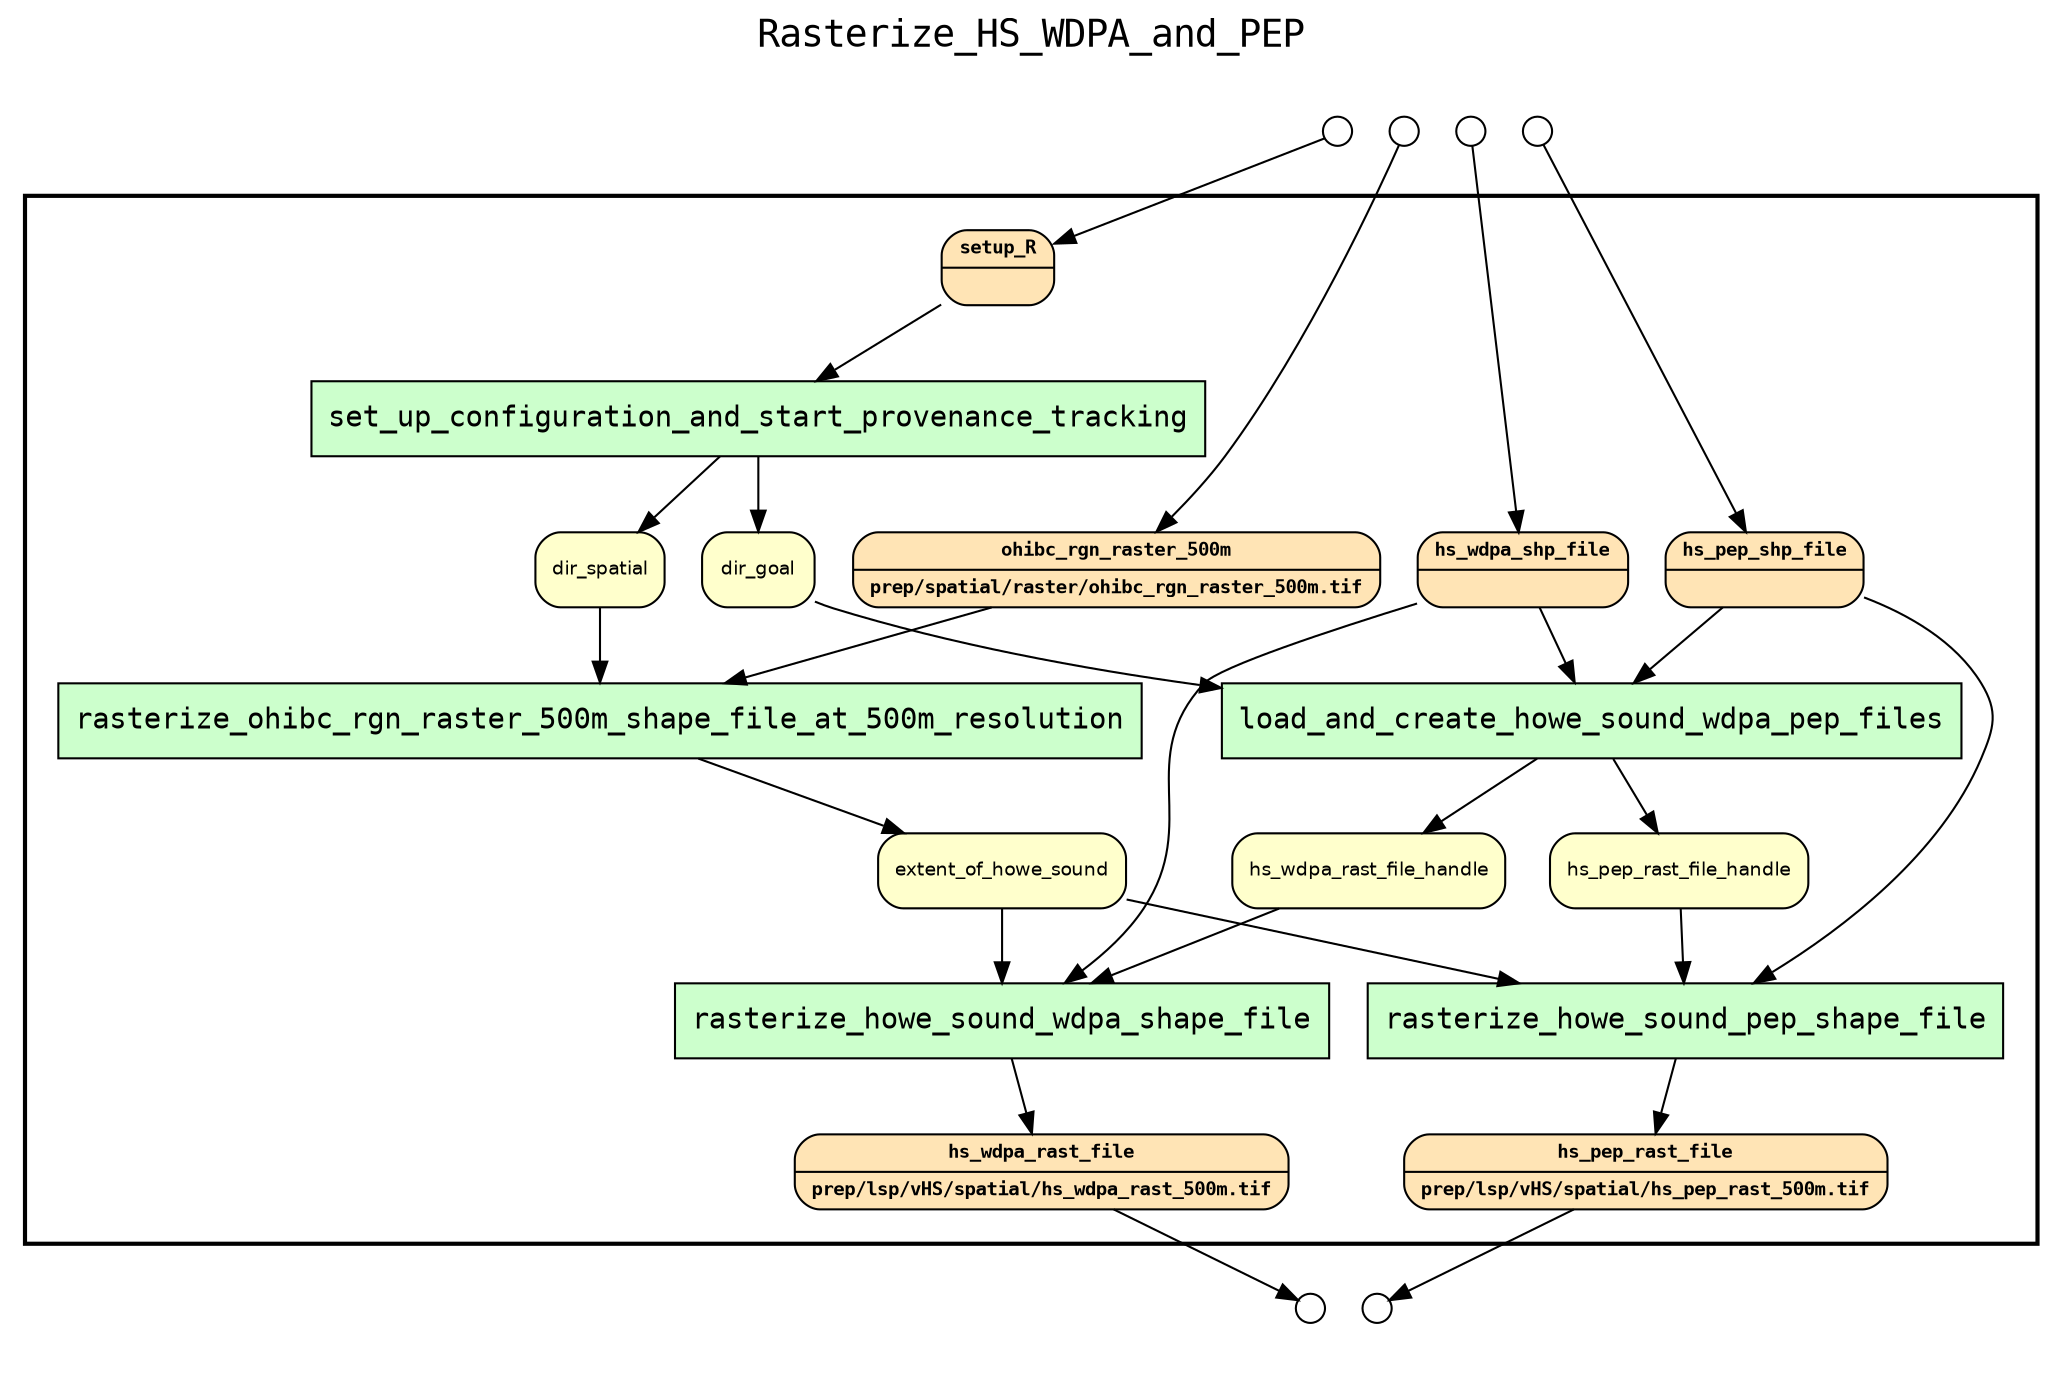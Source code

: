 
digraph yw_data_view {
rankdir=TB
fontname=Courier; fontsize=18; labelloc=t
label="Rasterize_HS_WDPA_and_PEP"
subgraph cluster_workflow { label=""; color=black; penwidth=2
subgraph cluster_workflow_inner { label=""; color=white
node[shape=box style="filled" fillcolor="#CCFFCC" peripheries=1 fontname=Courier]
set_up_configuration_and_start_provenance_tracking
rasterize_ohibc_rgn_raster_500m_shape_file_at_500m_resolution
load_and_create_howe_sound_wdpa_pep_files
rasterize_howe_sound_wdpa_shape_file
rasterize_howe_sound_pep_shape_file
node[shape=box style="filled" fillcolor="#CCFFCC" peripheries=1 fontname=Courier]
node[shape=box style="rounded,filled" fillcolor="#FFE4B5" peripheries=1 fontname="Courier-Bold" fontsize=9]
setup_R[shape=record rankdir=LR label="{<f0> setup_R |<f1>}"]
ohibc_rgn_raster_500m[shape=record rankdir=LR label="{<f0> ohibc_rgn_raster_500m |<f1>prep/spatial/raster/ohibc_rgn_raster_500m.tif\l}"]
hs_wdpa_shp_file[shape=record rankdir=LR label="{<f0> hs_wdpa_shp_file |<f1>}"]
hs_pep_shp_file[shape=record rankdir=LR label="{<f0> hs_pep_shp_file |<f1>}"]
node[shape=box style="rounded,filled" fillcolor="#FFFFCC" peripheries=1 fontname=Helvetica]
dir_spatial
dir_goal
extent_of_howe_sound
hs_wdpa_rast_file_handle
hs_pep_rast_file_handle
node[shape=box style="rounded,filled" fillcolor="#FFE4B5" peripheries=1 fontname="Courier-Bold" fontsize=9]
hs_wdpa_rast_file[shape=record rankdir=LR label="{<f0> hs_wdpa_rast_file |<f1>prep/lsp/vHS/spatial/hs_wdpa_rast_500m.tif\l}"]
hs_pep_rast_file[shape=record rankdir=LR label="{<f0> hs_pep_rast_file |<f1>prep/lsp/vHS/spatial/hs_pep_rast_500m.tif\l}"]
node[shape=box style="rounded,filled" fillcolor="#FFFFFF" peripheries=1 fontname=Helvetica]
}}
subgraph cluster_inflows { label=""; color=white; penwidth=2
subgraph cluster_inflows_inner { label=""; color=white
node[shape=circle fillcolor="#FFFFFF" peripheries=1 width=0.2]
setup_R_inflow [label=""]
ohibc_rgn_raster_500m_inflow [label=""]
hs_wdpa_shp_file_inflow [label=""]
hs_pep_shp_file_inflow [label=""]
}}
subgraph cluster_outflows { label=""; color=white; penwidth=2
subgraph cluster_outflows_inner { label=""; color=white
node[shape=circle fillcolor="#FFFFFF" peripheries=1 width=0.2]
hs_pep_rast_file_outflow [label=""]
hs_wdpa_rast_file_outflow [label=""]
}}
setup_R -> set_up_configuration_and_start_provenance_tracking
dir_spatial -> rasterize_ohibc_rgn_raster_500m_shape_file_at_500m_resolution
dir_goal -> load_and_create_howe_sound_wdpa_pep_files
ohibc_rgn_raster_500m -> rasterize_ohibc_rgn_raster_500m_shape_file_at_500m_resolution
extent_of_howe_sound -> rasterize_howe_sound_wdpa_shape_file
extent_of_howe_sound -> rasterize_howe_sound_pep_shape_file
hs_wdpa_shp_file -> load_and_create_howe_sound_wdpa_pep_files
hs_wdpa_shp_file -> rasterize_howe_sound_wdpa_shape_file
hs_pep_shp_file -> load_and_create_howe_sound_wdpa_pep_files
hs_pep_shp_file -> rasterize_howe_sound_pep_shape_file
hs_wdpa_rast_file_handle -> rasterize_howe_sound_wdpa_shape_file
hs_pep_rast_file_handle -> rasterize_howe_sound_pep_shape_file
set_up_configuration_and_start_provenance_tracking -> dir_spatial
set_up_configuration_and_start_provenance_tracking -> dir_goal
rasterize_ohibc_rgn_raster_500m_shape_file_at_500m_resolution -> extent_of_howe_sound
load_and_create_howe_sound_wdpa_pep_files -> hs_wdpa_rast_file_handle
load_and_create_howe_sound_wdpa_pep_files -> hs_pep_rast_file_handle
rasterize_howe_sound_wdpa_shape_file -> hs_wdpa_rast_file
rasterize_howe_sound_pep_shape_file -> hs_pep_rast_file
setup_R_inflow -> setup_R
ohibc_rgn_raster_500m_inflow -> ohibc_rgn_raster_500m
hs_wdpa_shp_file_inflow -> hs_wdpa_shp_file
hs_pep_shp_file_inflow -> hs_pep_shp_file
hs_pep_rast_file -> hs_pep_rast_file_outflow
hs_wdpa_rast_file -> hs_wdpa_rast_file_outflow
}

